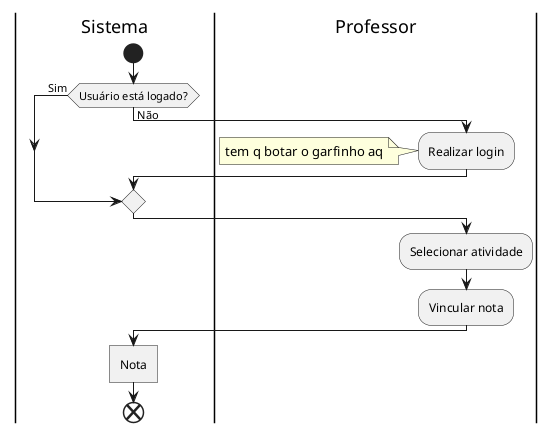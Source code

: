 @startuml vincular nota 

|Sistema|
start
if (Usuário está logado?) then (Não) 
|Professor|
:Realizar login;
note left: tem q botar o garfinho aq
else (Sim)
endif 

:Selecionar atividade;
:Vincular nota;

|Sistema|
:Nota]
end
@enduml